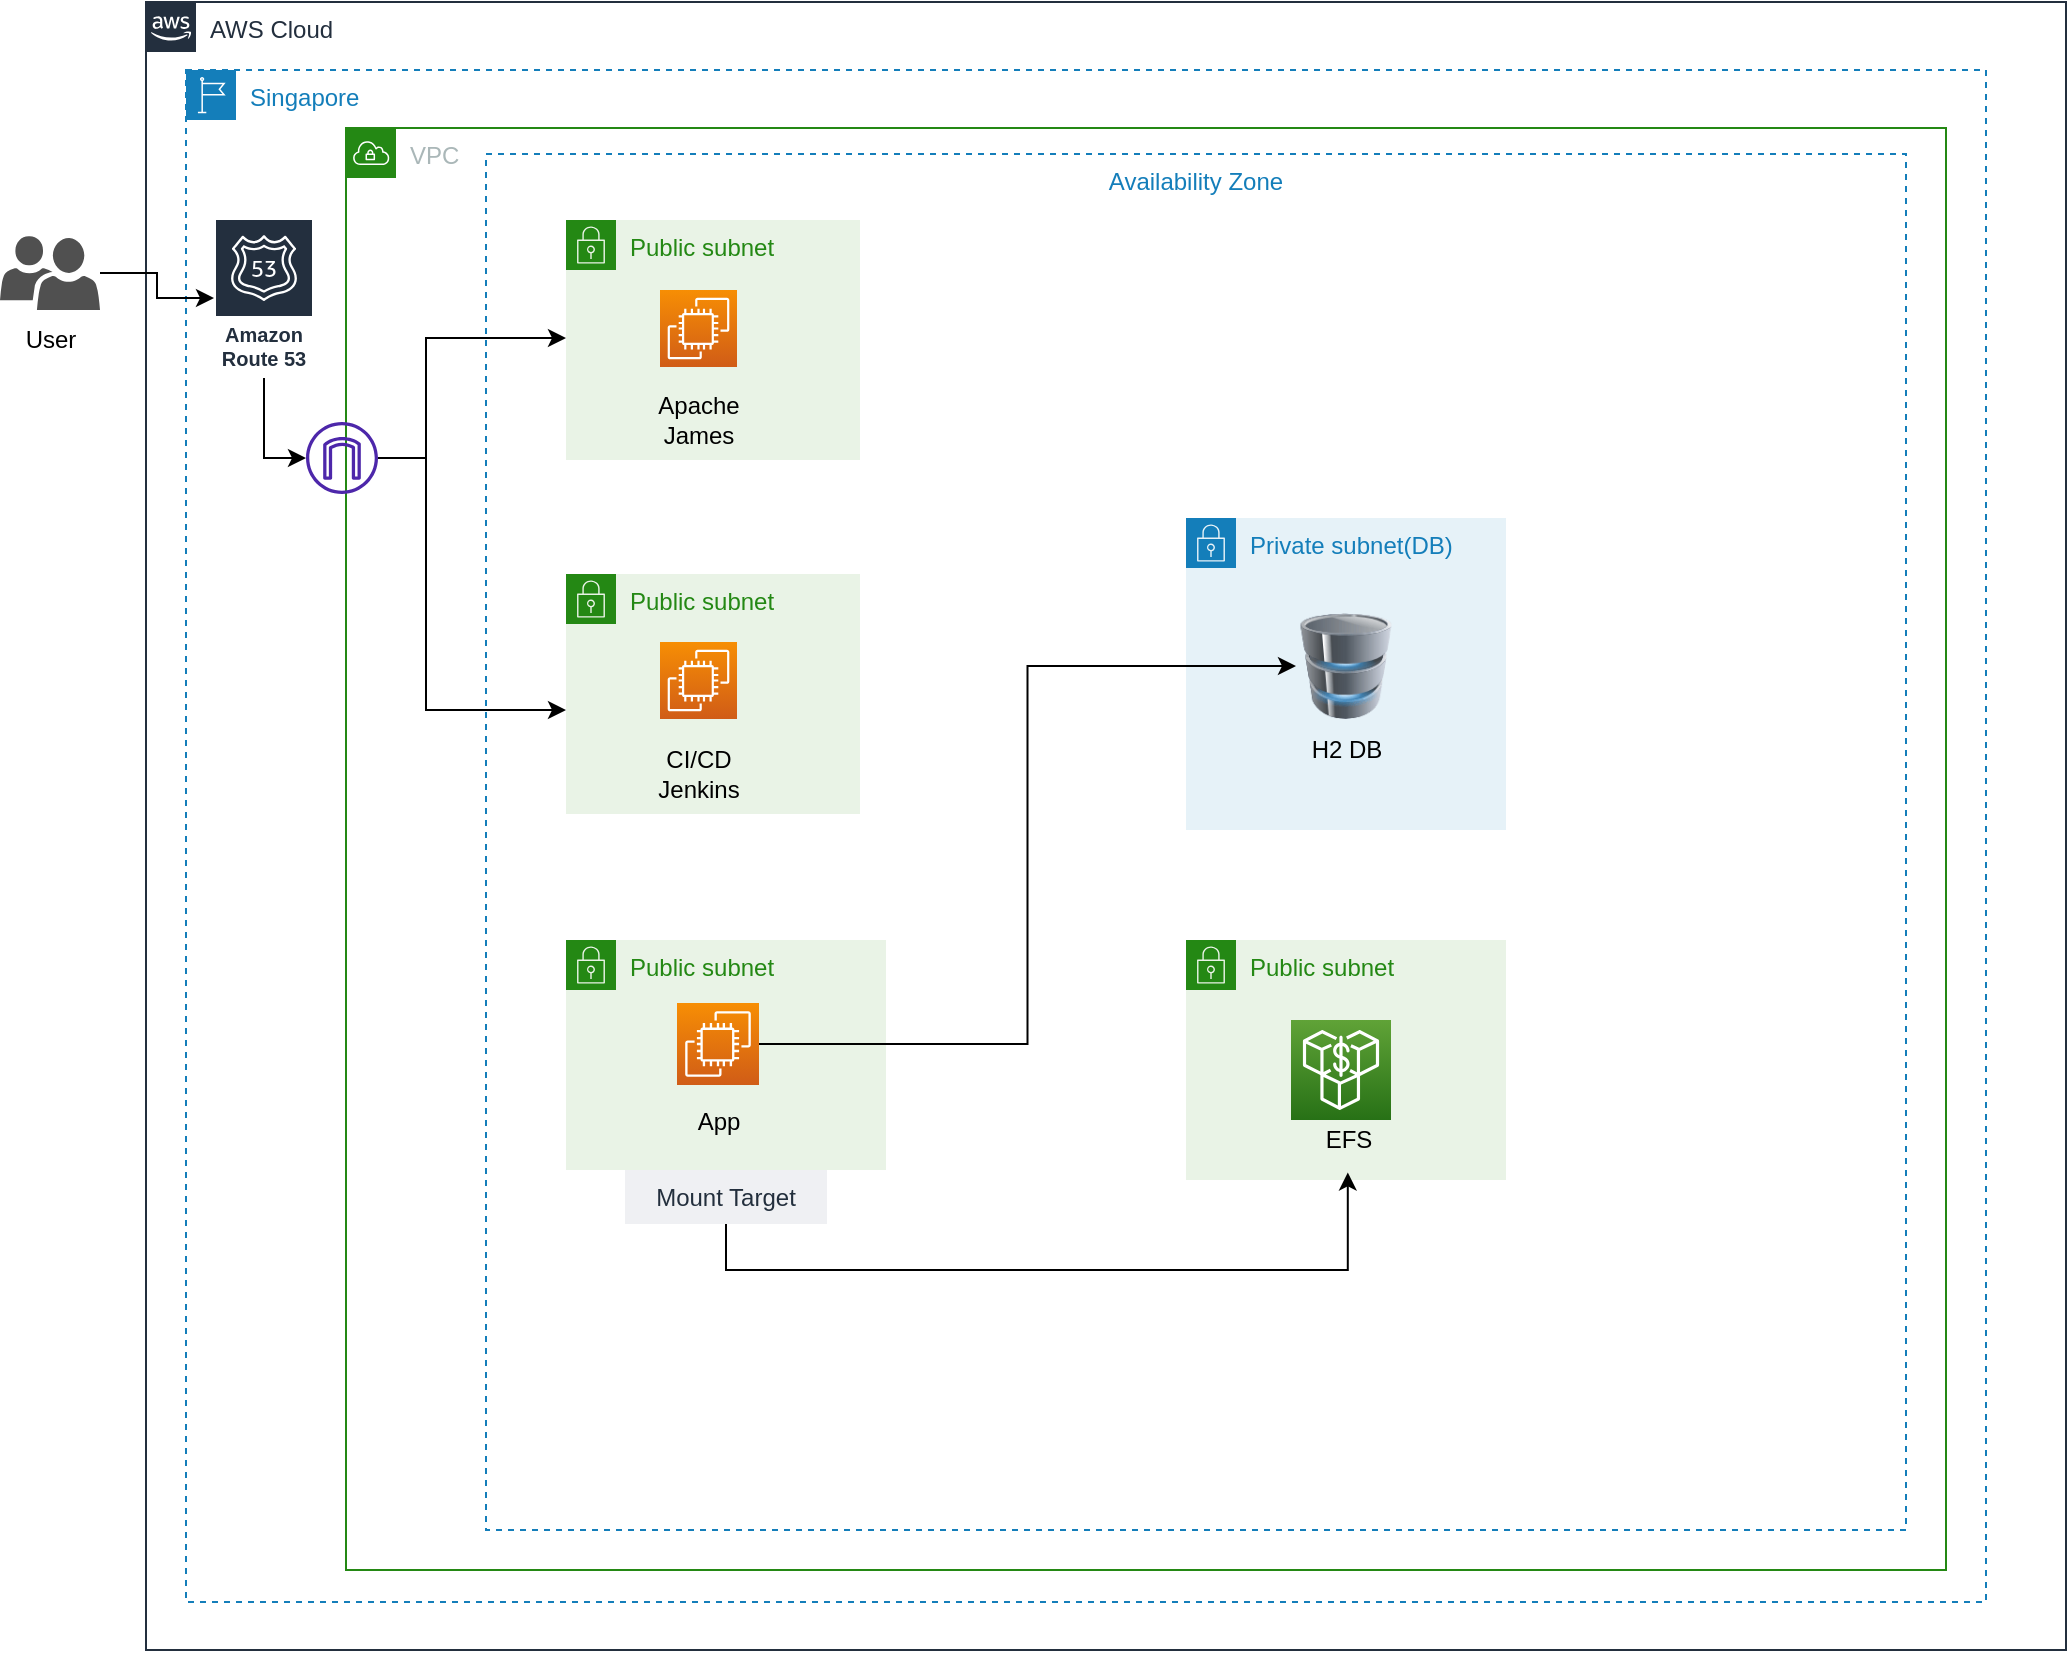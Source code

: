 <mxfile version="20.2.0" type="github">
  <diagram id="Zue_eKCFJt0pqccLzbwO" name="페이지-1">
    <mxGraphModel dx="2325" dy="2232" grid="1" gridSize="10" guides="1" tooltips="1" connect="1" arrows="1" fold="1" page="1" pageScale="1" pageWidth="1169" pageHeight="827" math="0" shadow="0">
      <root>
        <mxCell id="0" />
        <mxCell id="1" parent="0" />
        <mxCell id="9HHPdQ6lVdwMARaH89F9-38" value="AWS Cloud" style="points=[[0,0],[0.25,0],[0.5,0],[0.75,0],[1,0],[1,0.25],[1,0.5],[1,0.75],[1,1],[0.75,1],[0.5,1],[0.25,1],[0,1],[0,0.75],[0,0.5],[0,0.25]];outlineConnect=0;gradientColor=none;html=1;whiteSpace=wrap;fontSize=12;fontStyle=0;container=1;pointerEvents=0;collapsible=0;recursiveResize=0;shape=mxgraph.aws4.group;grIcon=mxgraph.aws4.group_aws_cloud_alt;strokeColor=#232F3E;fillColor=none;verticalAlign=top;align=left;spacingLeft=30;fontColor=#232F3E;dashed=0;" vertex="1" parent="1">
          <mxGeometry x="-1080" y="-1654" width="960" height="824" as="geometry" />
        </mxCell>
        <mxCell id="9HHPdQ6lVdwMARaH89F9-39" value="Singapore" style="points=[[0,0],[0.25,0],[0.5,0],[0.75,0],[1,0],[1,0.25],[1,0.5],[1,0.75],[1,1],[0.75,1],[0.5,1],[0.25,1],[0,1],[0,0.75],[0,0.5],[0,0.25]];outlineConnect=0;gradientColor=none;html=1;whiteSpace=wrap;fontSize=12;fontStyle=0;container=1;pointerEvents=0;collapsible=0;recursiveResize=0;shape=mxgraph.aws4.group;grIcon=mxgraph.aws4.group_region;strokeColor=#147EBA;fillColor=none;verticalAlign=top;align=left;spacingLeft=30;fontColor=#147EBA;dashed=1;" vertex="1" parent="9HHPdQ6lVdwMARaH89F9-38">
          <mxGeometry x="20" y="34" width="900" height="766" as="geometry" />
        </mxCell>
        <mxCell id="9HHPdQ6lVdwMARaH89F9-65" value="VPC" style="points=[[0,0],[0.25,0],[0.5,0],[0.75,0],[1,0],[1,0.25],[1,0.5],[1,0.75],[1,1],[0.75,1],[0.5,1],[0.25,1],[0,1],[0,0.75],[0,0.5],[0,0.25]];outlineConnect=0;gradientColor=none;html=1;whiteSpace=wrap;fontSize=12;fontStyle=0;container=1;pointerEvents=0;collapsible=0;recursiveResize=0;shape=mxgraph.aws4.group;grIcon=mxgraph.aws4.group_vpc;strokeColor=#248814;fillColor=none;verticalAlign=top;align=left;spacingLeft=30;fontColor=#AAB7B8;dashed=0;" vertex="1" parent="9HHPdQ6lVdwMARaH89F9-39">
          <mxGeometry x="80" y="29" width="800" height="721" as="geometry" />
        </mxCell>
        <mxCell id="9HHPdQ6lVdwMARaH89F9-146" value="Availability Zone" style="fillColor=none;strokeColor=#147EBA;dashed=1;verticalAlign=top;fontStyle=0;fontColor=#147EBA;" vertex="1" parent="9HHPdQ6lVdwMARaH89F9-65">
          <mxGeometry x="70" y="13" width="710" height="688" as="geometry" />
        </mxCell>
        <mxCell id="9HHPdQ6lVdwMARaH89F9-69" value="Public subnet" style="points=[[0,0],[0.25,0],[0.5,0],[0.75,0],[1,0],[1,0.25],[1,0.5],[1,0.75],[1,1],[0.75,1],[0.5,1],[0.25,1],[0,1],[0,0.75],[0,0.5],[0,0.25]];outlineConnect=0;gradientColor=none;html=1;whiteSpace=wrap;fontSize=12;fontStyle=0;container=1;pointerEvents=0;collapsible=0;recursiveResize=0;shape=mxgraph.aws4.group;grIcon=mxgraph.aws4.group_security_group;grStroke=0;strokeColor=#248814;fillColor=#E9F3E6;verticalAlign=top;align=left;spacingLeft=30;fontColor=#248814;dashed=0;" vertex="1" parent="9HHPdQ6lVdwMARaH89F9-65">
          <mxGeometry x="110" y="46" width="147" height="120" as="geometry" />
        </mxCell>
        <mxCell id="9HHPdQ6lVdwMARaH89F9-83" value="" style="sketch=0;points=[[0,0,0],[0.25,0,0],[0.5,0,0],[0.75,0,0],[1,0,0],[0,1,0],[0.25,1,0],[0.5,1,0],[0.75,1,0],[1,1,0],[0,0.25,0],[0,0.5,0],[0,0.75,0],[1,0.25,0],[1,0.5,0],[1,0.75,0]];outlineConnect=0;fontColor=#232F3E;gradientColor=#F78E04;gradientDirection=north;fillColor=#D05C17;strokeColor=#ffffff;dashed=0;verticalLabelPosition=bottom;verticalAlign=top;align=center;html=1;fontSize=12;fontStyle=0;aspect=fixed;shape=mxgraph.aws4.resourceIcon;resIcon=mxgraph.aws4.ec2;" vertex="1" parent="9HHPdQ6lVdwMARaH89F9-69">
          <mxGeometry x="47" y="35" width="38.5" height="38.5" as="geometry" />
        </mxCell>
        <mxCell id="9HHPdQ6lVdwMARaH89F9-85" value="Apache&lt;br&gt;James" style="text;html=1;resizable=0;autosize=1;align=center;verticalAlign=middle;points=[];fillColor=none;strokeColor=none;rounded=0;" vertex="1" parent="9HHPdQ6lVdwMARaH89F9-69">
          <mxGeometry x="36.25" y="80" width="60" height="40" as="geometry" />
        </mxCell>
        <mxCell id="9HHPdQ6lVdwMARaH89F9-94" value="Public subnet" style="points=[[0,0],[0.25,0],[0.5,0],[0.75,0],[1,0],[1,0.25],[1,0.5],[1,0.75],[1,1],[0.75,1],[0.5,1],[0.25,1],[0,1],[0,0.75],[0,0.5],[0,0.25]];outlineConnect=0;gradientColor=none;html=1;whiteSpace=wrap;fontSize=12;fontStyle=0;container=1;pointerEvents=0;collapsible=0;recursiveResize=0;shape=mxgraph.aws4.group;grIcon=mxgraph.aws4.group_security_group;grStroke=0;strokeColor=#248814;fillColor=#E9F3E6;verticalAlign=top;align=left;spacingLeft=30;fontColor=#248814;dashed=0;" vertex="1" parent="9HHPdQ6lVdwMARaH89F9-65">
          <mxGeometry x="110" y="406" width="160" height="115" as="geometry" />
        </mxCell>
        <mxCell id="9HHPdQ6lVdwMARaH89F9-100" value="App" style="text;html=1;resizable=0;autosize=1;align=center;verticalAlign=middle;points=[];fillColor=none;strokeColor=none;rounded=0;" vertex="1" parent="9HHPdQ6lVdwMARaH89F9-94">
          <mxGeometry x="56" y="76" width="40" height="30" as="geometry" />
        </mxCell>
        <mxCell id="9HHPdQ6lVdwMARaH89F9-99" value="" style="sketch=0;points=[[0,0,0],[0.25,0,0],[0.5,0,0],[0.75,0,0],[1,0,0],[0,1,0],[0.25,1,0],[0.5,1,0],[0.75,1,0],[1,1,0],[0,0.25,0],[0,0.5,0],[0,0.75,0],[1,0.25,0],[1,0.5,0],[1,0.75,0]];outlineConnect=0;fontColor=#232F3E;gradientColor=#F78E04;gradientDirection=north;fillColor=#D05C17;strokeColor=#ffffff;dashed=0;verticalLabelPosition=bottom;verticalAlign=top;align=center;html=1;fontSize=12;fontStyle=0;aspect=fixed;shape=mxgraph.aws4.resourceIcon;resIcon=mxgraph.aws4.ec2;" vertex="1" parent="9HHPdQ6lVdwMARaH89F9-94">
          <mxGeometry x="55.5" y="31.5" width="41" height="41" as="geometry" />
        </mxCell>
        <mxCell id="9HHPdQ6lVdwMARaH89F9-101" value="Public subnet" style="points=[[0,0],[0.25,0],[0.5,0],[0.75,0],[1,0],[1,0.25],[1,0.5],[1,0.75],[1,1],[0.75,1],[0.5,1],[0.25,1],[0,1],[0,0.75],[0,0.5],[0,0.25]];outlineConnect=0;gradientColor=none;html=1;whiteSpace=wrap;fontSize=12;fontStyle=0;container=1;pointerEvents=0;collapsible=0;recursiveResize=0;shape=mxgraph.aws4.group;grIcon=mxgraph.aws4.group_security_group;grStroke=0;strokeColor=#248814;fillColor=#E9F3E6;verticalAlign=top;align=left;spacingLeft=30;fontColor=#248814;dashed=0;" vertex="1" parent="9HHPdQ6lVdwMARaH89F9-65">
          <mxGeometry x="110" y="223" width="147" height="120" as="geometry" />
        </mxCell>
        <mxCell id="9HHPdQ6lVdwMARaH89F9-102" value="" style="sketch=0;points=[[0,0,0],[0.25,0,0],[0.5,0,0],[0.75,0,0],[1,0,0],[0,1,0],[0.25,1,0],[0.5,1,0],[0.75,1,0],[1,1,0],[0,0.25,0],[0,0.5,0],[0,0.75,0],[1,0.25,0],[1,0.5,0],[1,0.75,0]];outlineConnect=0;fontColor=#232F3E;gradientColor=#F78E04;gradientDirection=north;fillColor=#D05C17;strokeColor=#ffffff;dashed=0;verticalLabelPosition=bottom;verticalAlign=top;align=center;html=1;fontSize=12;fontStyle=0;aspect=fixed;shape=mxgraph.aws4.resourceIcon;resIcon=mxgraph.aws4.ec2;" vertex="1" parent="9HHPdQ6lVdwMARaH89F9-101">
          <mxGeometry x="47" y="34" width="38.5" height="38.5" as="geometry" />
        </mxCell>
        <mxCell id="9HHPdQ6lVdwMARaH89F9-103" value="CI/CD&lt;br&gt;Jenkins" style="text;html=1;resizable=0;autosize=1;align=center;verticalAlign=middle;points=[];fillColor=none;strokeColor=none;rounded=0;" vertex="1" parent="9HHPdQ6lVdwMARaH89F9-101">
          <mxGeometry x="36.25" y="80" width="60" height="40" as="geometry" />
        </mxCell>
        <mxCell id="9HHPdQ6lVdwMARaH89F9-139" style="edgeStyle=orthogonalEdgeStyle;rounded=0;orthogonalLoop=1;jettySize=auto;html=1;" edge="1" parent="9HHPdQ6lVdwMARaH89F9-65" source="9HHPdQ6lVdwMARaH89F9-109" target="9HHPdQ6lVdwMARaH89F9-69">
          <mxGeometry relative="1" as="geometry">
            <Array as="points">
              <mxPoint x="40" y="165" />
              <mxPoint x="40" y="105" />
            </Array>
          </mxGeometry>
        </mxCell>
        <mxCell id="9HHPdQ6lVdwMARaH89F9-147" style="edgeStyle=orthogonalEdgeStyle;rounded=0;orthogonalLoop=1;jettySize=auto;html=1;" edge="1" parent="9HHPdQ6lVdwMARaH89F9-65" source="9HHPdQ6lVdwMARaH89F9-109" target="9HHPdQ6lVdwMARaH89F9-101">
          <mxGeometry relative="1" as="geometry">
            <Array as="points">
              <mxPoint x="40" y="165" />
              <mxPoint x="40" y="291" />
            </Array>
          </mxGeometry>
        </mxCell>
        <mxCell id="9HHPdQ6lVdwMARaH89F9-109" value="" style="sketch=0;outlineConnect=0;fontColor=#232F3E;gradientColor=none;fillColor=#4D27AA;strokeColor=none;dashed=0;verticalLabelPosition=bottom;verticalAlign=top;align=center;html=1;fontSize=12;fontStyle=0;aspect=fixed;pointerEvents=1;shape=mxgraph.aws4.internet_gateway;" vertex="1" parent="9HHPdQ6lVdwMARaH89F9-65">
          <mxGeometry x="-20" y="147" width="36" height="36" as="geometry" />
        </mxCell>
        <mxCell id="9HHPdQ6lVdwMARaH89F9-136" value="Public subnet" style="points=[[0,0],[0.25,0],[0.5,0],[0.75,0],[1,0],[1,0.25],[1,0.5],[1,0.75],[1,1],[0.75,1],[0.5,1],[0.25,1],[0,1],[0,0.75],[0,0.5],[0,0.25]];outlineConnect=0;gradientColor=none;html=1;whiteSpace=wrap;fontSize=12;fontStyle=0;container=1;pointerEvents=0;collapsible=0;recursiveResize=0;shape=mxgraph.aws4.group;grIcon=mxgraph.aws4.group_security_group;grStroke=0;strokeColor=#248814;fillColor=#E9F3E6;verticalAlign=top;align=left;spacingLeft=30;fontColor=#248814;dashed=0;" vertex="1" parent="9HHPdQ6lVdwMARaH89F9-65">
          <mxGeometry x="420" y="406" width="160" height="120" as="geometry" />
        </mxCell>
        <mxCell id="9HHPdQ6lVdwMARaH89F9-137" value="EFS" style="text;html=1;resizable=0;autosize=1;align=center;verticalAlign=middle;points=[];fillColor=none;strokeColor=none;rounded=0;" vertex="1" parent="9HHPdQ6lVdwMARaH89F9-136">
          <mxGeometry x="55.5" y="85" width="50" height="30" as="geometry" />
        </mxCell>
        <mxCell id="9HHPdQ6lVdwMARaH89F9-138" value="" style="sketch=0;points=[[0,0,0],[0.25,0,0],[0.5,0,0],[0.75,0,0],[1,0,0],[0,1,0],[0.25,1,0],[0.5,1,0],[0.75,1,0],[1,1,0],[0,0.25,0],[0,0.5,0],[0,0.75,0],[1,0.25,0],[1,0.5,0],[1,0.75,0]];outlineConnect=0;fontColor=#232F3E;gradientColor=#60A337;gradientDirection=north;fillColor=#277116;strokeColor=#ffffff;dashed=0;verticalLabelPosition=bottom;verticalAlign=top;align=center;html=1;fontSize=12;fontStyle=0;aspect=fixed;shape=mxgraph.aws4.resourceIcon;resIcon=mxgraph.aws4.efs_infrequentaccess;" vertex="1" parent="9HHPdQ6lVdwMARaH89F9-136">
          <mxGeometry x="52.5" y="40" width="50" height="50" as="geometry" />
        </mxCell>
        <mxCell id="9HHPdQ6lVdwMARaH89F9-149" style="edgeStyle=orthogonalEdgeStyle;rounded=0;orthogonalLoop=1;jettySize=auto;html=1;entryX=0.508;entryY=1.041;entryDx=0;entryDy=0;entryPerimeter=0;" edge="1" parent="9HHPdQ6lVdwMARaH89F9-65" source="9HHPdQ6lVdwMARaH89F9-64" target="9HHPdQ6lVdwMARaH89F9-137">
          <mxGeometry relative="1" as="geometry">
            <Array as="points">
              <mxPoint x="190" y="571" />
              <mxPoint x="501" y="571" />
            </Array>
          </mxGeometry>
        </mxCell>
        <mxCell id="9HHPdQ6lVdwMARaH89F9-64" value="Mount Target" style="fillColor=#EFF0F3;strokeColor=none;dashed=0;verticalAlign=top;fontStyle=0;fontColor=#232F3D;" vertex="1" parent="9HHPdQ6lVdwMARaH89F9-65">
          <mxGeometry x="139.5" y="521" width="101" height="27" as="geometry" />
        </mxCell>
        <mxCell id="9HHPdQ6lVdwMARaH89F9-151" value="Private subnet(DB)" style="points=[[0,0],[0.25,0],[0.5,0],[0.75,0],[1,0],[1,0.25],[1,0.5],[1,0.75],[1,1],[0.75,1],[0.5,1],[0.25,1],[0,1],[0,0.75],[0,0.5],[0,0.25]];outlineConnect=0;gradientColor=none;html=1;whiteSpace=wrap;fontSize=12;fontStyle=0;container=1;pointerEvents=0;collapsible=0;recursiveResize=0;shape=mxgraph.aws4.group;grIcon=mxgraph.aws4.group_security_group;grStroke=0;strokeColor=#147EBA;fillColor=#E6F2F8;verticalAlign=top;align=left;spacingLeft=30;fontColor=#147EBA;dashed=0;" vertex="1" parent="9HHPdQ6lVdwMARaH89F9-65">
          <mxGeometry x="420" y="195" width="160" height="156" as="geometry" />
        </mxCell>
        <mxCell id="9HHPdQ6lVdwMARaH89F9-159" value="" style="image;html=1;image=img/lib/clip_art/computers/Database_128x128.png" vertex="1" parent="9HHPdQ6lVdwMARaH89F9-65">
          <mxGeometry x="475" y="242.5" width="50" height="53" as="geometry" />
        </mxCell>
        <mxCell id="9HHPdQ6lVdwMARaH89F9-161" value="H2 DB" style="text;html=1;align=center;verticalAlign=middle;resizable=0;points=[];autosize=1;strokeColor=none;fillColor=none;" vertex="1" parent="9HHPdQ6lVdwMARaH89F9-65">
          <mxGeometry x="470" y="295.5" width="60" height="30" as="geometry" />
        </mxCell>
        <mxCell id="9HHPdQ6lVdwMARaH89F9-162" style="edgeStyle=orthogonalEdgeStyle;rounded=0;orthogonalLoop=1;jettySize=auto;html=1;entryX=0;entryY=0.5;entryDx=0;entryDy=0;" edge="1" parent="9HHPdQ6lVdwMARaH89F9-65" source="9HHPdQ6lVdwMARaH89F9-99" target="9HHPdQ6lVdwMARaH89F9-159">
          <mxGeometry relative="1" as="geometry" />
        </mxCell>
        <mxCell id="9HHPdQ6lVdwMARaH89F9-110" style="edgeStyle=orthogonalEdgeStyle;rounded=0;orthogonalLoop=1;jettySize=auto;html=1;" edge="1" parent="9HHPdQ6lVdwMARaH89F9-39" source="9HHPdQ6lVdwMARaH89F9-75" target="9HHPdQ6lVdwMARaH89F9-109">
          <mxGeometry relative="1" as="geometry">
            <Array as="points">
              <mxPoint x="39" y="194" />
            </Array>
          </mxGeometry>
        </mxCell>
        <mxCell id="9HHPdQ6lVdwMARaH89F9-75" value="Amazon Route 53" style="sketch=0;outlineConnect=0;fontColor=#232F3E;gradientColor=none;strokeColor=#ffffff;fillColor=#232F3E;dashed=0;verticalLabelPosition=middle;verticalAlign=bottom;align=center;html=1;whiteSpace=wrap;fontSize=10;fontStyle=1;spacing=3;shape=mxgraph.aws4.productIcon;prIcon=mxgraph.aws4.route_53;" vertex="1" parent="9HHPdQ6lVdwMARaH89F9-39">
          <mxGeometry x="14" y="74" width="50" height="80" as="geometry" />
        </mxCell>
        <mxCell id="9HHPdQ6lVdwMARaH89F9-81" style="edgeStyle=orthogonalEdgeStyle;rounded=0;orthogonalLoop=1;jettySize=auto;html=1;" edge="1" parent="1" source="9HHPdQ6lVdwMARaH89F9-77" target="9HHPdQ6lVdwMARaH89F9-75">
          <mxGeometry relative="1" as="geometry" />
        </mxCell>
        <mxCell id="9HHPdQ6lVdwMARaH89F9-77" value="" style="sketch=0;pointerEvents=1;shadow=0;dashed=0;html=1;strokeColor=none;labelPosition=center;verticalLabelPosition=bottom;verticalAlign=top;align=center;fillColor=#505050;shape=mxgraph.mscae.intune.user_group" vertex="1" parent="1">
          <mxGeometry x="-1153" y="-1537" width="50" height="37" as="geometry" />
        </mxCell>
        <mxCell id="9HHPdQ6lVdwMARaH89F9-163" value="User" style="text;html=1;align=center;verticalAlign=middle;resizable=0;points=[];autosize=1;strokeColor=none;fillColor=none;" vertex="1" parent="1">
          <mxGeometry x="-1153" y="-1500" width="50" height="30" as="geometry" />
        </mxCell>
      </root>
    </mxGraphModel>
  </diagram>
</mxfile>
